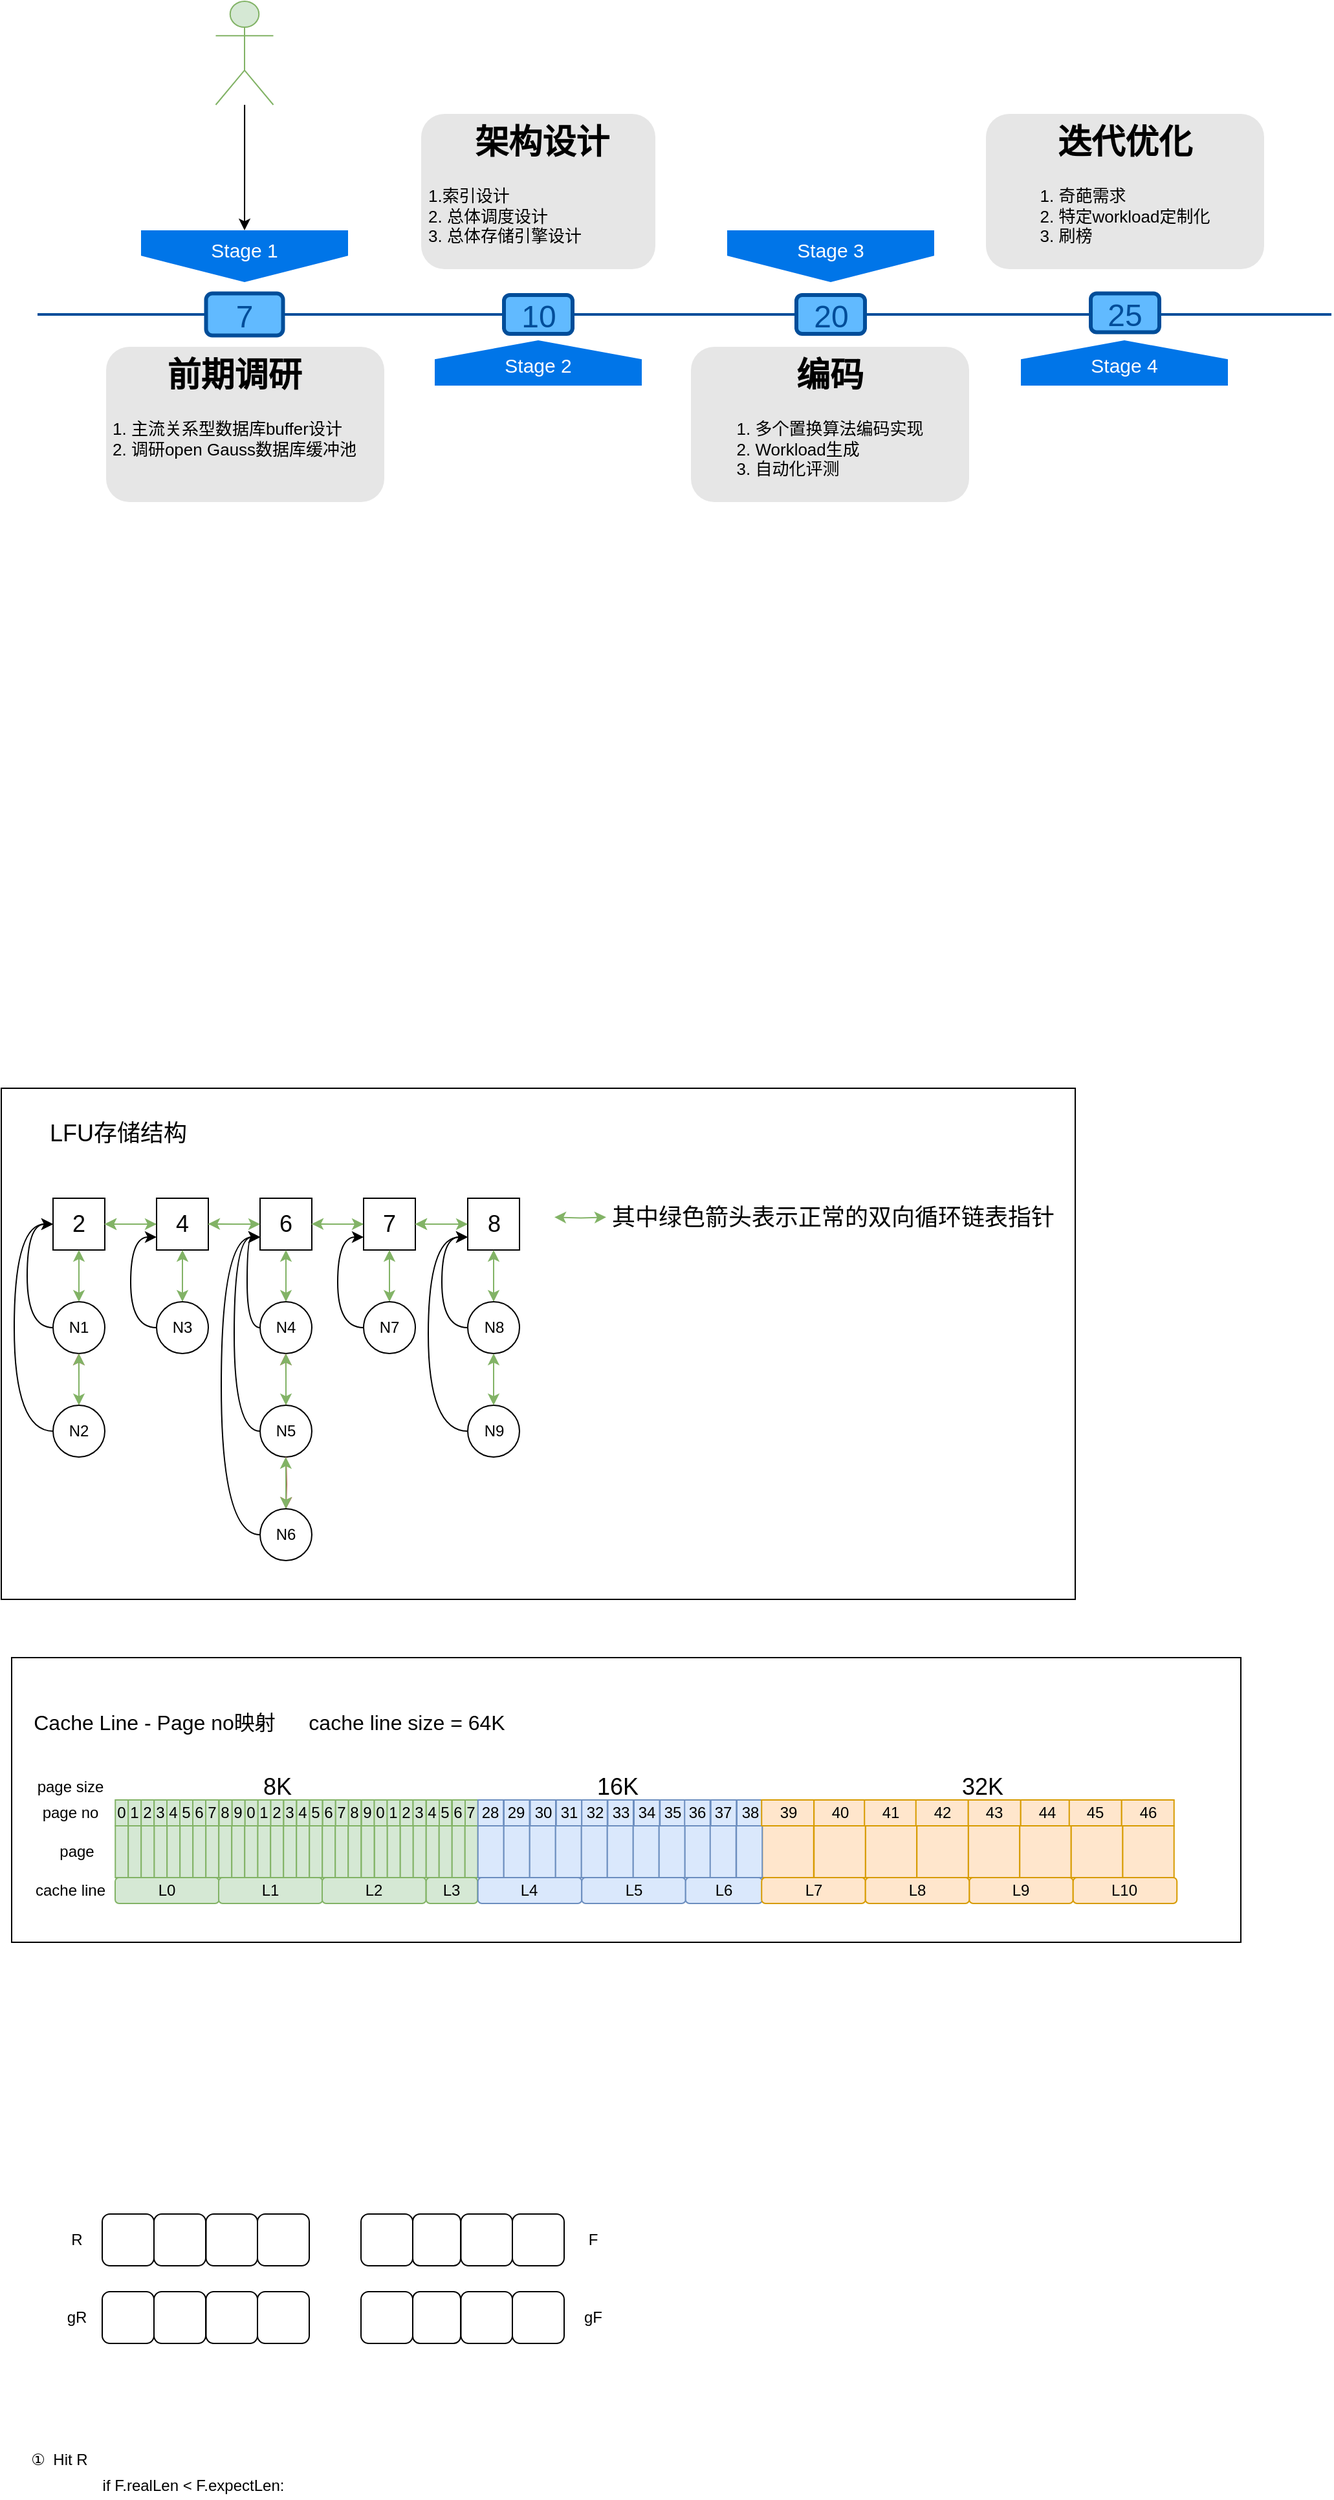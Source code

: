 <mxfile compressed="true" version="13.7.9" type="device"><diagram name="Page-1" id="82e54ff1-d628-8f03-85c4-9753963a91cd"><mxGraphModel dx="1418" dy="853" grid="1" gridSize="10" guides="1" tooltips="1" connect="1" arrows="1" fold="1" page="1" pageScale="1" pageWidth="1100" pageHeight="850" background="#ffffff" math="0" shadow="0"><root><mxCell id="0"/><mxCell id="1" parent="0"/><mxCell id="4ec97bd9e5d20128-1" value="" style="line;strokeWidth=2;html=1;fillColor=none;fontSize=28;fontColor=#004D99;strokeColor=#004D99;" parent="1" vertex="1"><mxGeometry x="30" y="247" width="1000" height="10" as="geometry"/></mxCell><mxCell id="4ec97bd9e5d20128-5" value="Stage 1" style="shape=offPageConnector;whiteSpace=wrap;html=1;fillColor=#0075E8;fontSize=15;fontColor=#FFFFFF;size=0.509;verticalAlign=top;strokeColor=none;" parent="1" vertex="1"><mxGeometry x="110" y="187" width="160" height="40" as="geometry"/></mxCell><mxCell id="4ec97bd9e5d20128-6" value="&lt;span&gt;Stage 3&lt;/span&gt;" style="shape=offPageConnector;whiteSpace=wrap;html=1;fillColor=#0075E8;fontSize=15;fontColor=#FFFFFF;size=0.509;verticalAlign=top;strokeColor=none;" parent="1" vertex="1"><mxGeometry x="563" y="187" width="160" height="40" as="geometry"/></mxCell><mxCell id="4ec97bd9e5d20128-7" value="&lt;span&gt;Stage 2&lt;/span&gt;" style="shape=offPageConnector;whiteSpace=wrap;html=1;fillColor=#0075E8;fontSize=15;fontColor=#FFFFFF;size=0.418;flipV=1;verticalAlign=bottom;strokeColor=none;spacingBottom=4;" parent="1" vertex="1"><mxGeometry x="337" y="272" width="160" height="35" as="geometry"/></mxCell><mxCell id="4ec97bd9e5d20128-8" value="&lt;span&gt;Stage 4&lt;/span&gt;" style="shape=offPageConnector;whiteSpace=wrap;html=1;fillColor=#0075E8;fontSize=15;fontColor=#FFFFFF;size=0.418;flipV=1;verticalAlign=bottom;strokeColor=none;spacingBottom=4;" parent="1" vertex="1"><mxGeometry x="790" y="272" width="160" height="35" as="geometry"/></mxCell><mxCell id="4ec97bd9e5d20128-14" value="&lt;h1 style=&quot;text-align: center&quot;&gt;前期调研&lt;/h1&gt;&lt;div&gt;1. 主流关系型数据库buffer设计&lt;br&gt;&lt;/div&gt;&lt;div&gt;2. 调研open Gauss数据库缓冲池&lt;/div&gt;&lt;div&gt;&lt;br&gt;&lt;/div&gt;" style="text;html=1;spacing=5;spacingTop=-20;whiteSpace=wrap;overflow=hidden;strokeColor=none;strokeWidth=3;fillColor=#E6E6E6;fontSize=13;fontColor=#000000;align=left;rounded=1;" parent="1" vertex="1"><mxGeometry x="83" y="277" width="215" height="120" as="geometry"/></mxCell><mxCell id="4ec97bd9e5d20128-16" value="&lt;h1 style=&quot;text-align: right&quot;&gt;&amp;nbsp; &amp;nbsp; &amp;nbsp;架构设计&lt;/h1&gt;&lt;div&gt;1.索引设计&lt;/div&gt;&lt;div&gt;2. 总体调度设计&lt;/div&gt;&lt;div&gt;3. 总体存储引擎设计&lt;/div&gt;" style="text;html=1;spacing=5;spacingTop=-20;whiteSpace=wrap;overflow=hidden;strokeColor=none;strokeWidth=3;fillColor=#E6E6E6;fontSize=13;fontColor=#000000;align=left;rounded=1;" parent="1" vertex="1"><mxGeometry x="326.5" y="97" width="181" height="120" as="geometry"/></mxCell><mxCell id="4ec97bd9e5d20128-17" value="&lt;h1&gt;编码&lt;/h1&gt;&lt;div style=&quot;text-align: left&quot;&gt;1. 多个置换算法编码实现&lt;/div&gt;&lt;div style=&quot;text-align: left&quot;&gt;2. Workload生成&lt;/div&gt;&lt;div style=&quot;text-align: left&quot;&gt;3. 自动化评测&lt;/div&gt;" style="text;html=1;spacing=5;spacingTop=-20;whiteSpace=wrap;overflow=hidden;strokeColor=none;strokeWidth=3;fillColor=#E6E6E6;fontSize=13;fontColor=#000000;align=center;rounded=1;" parent="1" vertex="1"><mxGeometry x="535" y="277" width="215" height="120" as="geometry"/></mxCell><mxCell id="4ec97bd9e5d20128-18" value="&lt;h1&gt;迭代优化&lt;/h1&gt;&lt;div style=&quot;text-align: left&quot;&gt;1. 奇葩需求&lt;/div&gt;&lt;div style=&quot;text-align: left&quot;&gt;2. 特定workload定制化&lt;/div&gt;&lt;div style=&quot;text-align: left&quot;&gt;3. 刷榜&lt;/div&gt;" style="text;html=1;spacing=5;spacingTop=-20;whiteSpace=wrap;overflow=hidden;strokeColor=none;strokeWidth=3;fillColor=#E6E6E6;fontSize=13;fontColor=#000000;align=center;rounded=1;" parent="1" vertex="1"><mxGeometry x="763" y="97" width="215" height="120" as="geometry"/></mxCell><mxCell id="fuFxC5G7vqKhvWtZeMun-10" value="" style="edgeStyle=orthogonalEdgeStyle;rounded=0;orthogonalLoop=1;jettySize=auto;html=1;" parent="1" source="fuFxC5G7vqKhvWtZeMun-2" target="4ec97bd9e5d20128-5" edge="1"><mxGeometry relative="1" as="geometry"/></mxCell><mxCell id="fuFxC5G7vqKhvWtZeMun-2" value="" style="shape=umlActor;verticalLabelPosition=bottom;verticalAlign=top;html=1;outlineConnect=0;fillColor=#d5e8d4;strokeColor=#82b366;" parent="1" vertex="1"><mxGeometry x="167.75" y="10" width="44.5" height="80" as="geometry"/></mxCell><mxCell id="fuFxC5G7vqKhvWtZeMun-6" value="&lt;font style=&quot;font-size: 24px&quot;&gt;7&lt;/font&gt;" style="whiteSpace=wrap;html=1;align=center;fontSize=28;fontColor=#004D99;strokeColor=#004D99;strokeWidth=3;fillColor=#61BAFF;rounded=1;" parent="1" vertex="1"><mxGeometry x="160.25" y="235.75" width="59.5" height="32.5" as="geometry"/></mxCell><mxCell id="fuFxC5G7vqKhvWtZeMun-7" value="&lt;font style=&quot;font-size: 24px&quot;&gt;10&lt;/font&gt;" style="whiteSpace=wrap;html=1;align=center;fontSize=28;fontColor=#004D99;strokeColor=#004D99;strokeWidth=3;fillColor=#61BAFF;rounded=1;" parent="1" vertex="1"><mxGeometry x="390.5" y="237" width="53" height="30" as="geometry"/></mxCell><mxCell id="fuFxC5G7vqKhvWtZeMun-8" value="&lt;font style=&quot;font-size: 24px&quot;&gt;20&lt;/font&gt;" style="whiteSpace=wrap;html=1;align=center;fontSize=28;fontColor=#004D99;strokeColor=#004D99;strokeWidth=3;fillColor=#61BAFF;rounded=1;" parent="1" vertex="1"><mxGeometry x="616.5" y="237" width="53" height="30" as="geometry"/></mxCell><mxCell id="fuFxC5G7vqKhvWtZeMun-9" value="&lt;font style=&quot;font-size: 24px&quot;&gt;25&lt;/font&gt;" style="whiteSpace=wrap;html=1;align=center;fontSize=28;fontColor=#004D99;strokeColor=#004D99;strokeWidth=3;fillColor=#61BAFF;rounded=1;" parent="1" vertex="1"><mxGeometry x="844" y="235.75" width="53" height="30" as="geometry"/></mxCell><mxCell id="_BJWpvfTyhWqC-5X9mjX-10" value="" style="group" vertex="1" connectable="0" parent="1"><mxGeometry x="10" y="1290" width="950" height="220" as="geometry"/></mxCell><mxCell id="_BJWpvfTyhWqC-5X9mjX-9" value="" style="rounded=0;whiteSpace=wrap;html=1;" vertex="1" parent="_BJWpvfTyhWqC-5X9mjX-10"><mxGeometry width="950" height="220" as="geometry"/></mxCell><mxCell id="vBDJQKN0aFRhdxWmcasT-139" value="cache line size = 64K" style="text;html=1;align=center;verticalAlign=middle;resizable=0;points=[];autosize=1;fontSize=16;" parent="_BJWpvfTyhWqC-5X9mjX-10" vertex="1"><mxGeometry x="220" y="40" width="170" height="20" as="geometry"/></mxCell><mxCell id="_BJWpvfTyhWqC-5X9mjX-2" value="" style="group" vertex="1" connectable="0" parent="_BJWpvfTyhWqC-5X9mjX-10"><mxGeometry x="10.0" y="90" width="890.62" height="100" as="geometry"/></mxCell><mxCell id="vBDJQKN0aFRhdxWmcasT-2" value="" style="rounded=0;whiteSpace=wrap;html=1;fillColor=#d5e8d4;strokeColor=#82b366;" parent="_BJWpvfTyhWqC-5X9mjX-2" vertex="1"><mxGeometry x="180.12" y="40" width="10" height="40" as="geometry"/></mxCell><mxCell id="vBDJQKN0aFRhdxWmcasT-3" value="" style="rounded=0;whiteSpace=wrap;html=1;fillColor=#d5e8d4;strokeColor=#82b366;" parent="_BJWpvfTyhWqC-5X9mjX-2" vertex="1"><mxGeometry x="190.12" y="40" width="10" height="40" as="geometry"/></mxCell><mxCell id="vBDJQKN0aFRhdxWmcasT-4" value="" style="rounded=0;whiteSpace=wrap;html=1;fillColor=#d5e8d4;strokeColor=#82b366;" parent="_BJWpvfTyhWqC-5X9mjX-2" vertex="1"><mxGeometry x="200.12" y="40" width="10" height="40" as="geometry"/></mxCell><mxCell id="vBDJQKN0aFRhdxWmcasT-5" value="" style="rounded=0;whiteSpace=wrap;html=1;fillColor=#d5e8d4;strokeColor=#82b366;" parent="_BJWpvfTyhWqC-5X9mjX-2" vertex="1"><mxGeometry x="210.12" y="40" width="10" height="40" as="geometry"/></mxCell><mxCell id="vBDJQKN0aFRhdxWmcasT-6" value="" style="rounded=0;whiteSpace=wrap;html=1;fillColor=#d5e8d4;strokeColor=#82b366;" parent="_BJWpvfTyhWqC-5X9mjX-2" vertex="1"><mxGeometry x="220.12" y="40" width="10" height="40" as="geometry"/></mxCell><mxCell id="vBDJQKN0aFRhdxWmcasT-7" value="" style="rounded=0;whiteSpace=wrap;html=1;fillColor=#d5e8d4;strokeColor=#82b366;" parent="_BJWpvfTyhWqC-5X9mjX-2" vertex="1"><mxGeometry x="230.12" y="40" width="10" height="40" as="geometry"/></mxCell><mxCell id="vBDJQKN0aFRhdxWmcasT-8" value="" style="rounded=0;whiteSpace=wrap;html=1;fillColor=#d5e8d4;strokeColor=#82b366;" parent="_BJWpvfTyhWqC-5X9mjX-2" vertex="1"><mxGeometry x="240.12" y="40" width="10" height="40" as="geometry"/></mxCell><mxCell id="vBDJQKN0aFRhdxWmcasT-9" value="" style="rounded=0;whiteSpace=wrap;html=1;fillColor=#d5e8d4;strokeColor=#82b366;" parent="_BJWpvfTyhWqC-5X9mjX-2" vertex="1"><mxGeometry x="250.12" y="40" width="10" height="40" as="geometry"/></mxCell><mxCell id="vBDJQKN0aFRhdxWmcasT-10" value="" style="rounded=0;whiteSpace=wrap;html=1;fillColor=#d5e8d4;strokeColor=#82b366;" parent="_BJWpvfTyhWqC-5X9mjX-2" vertex="1"><mxGeometry x="270.37" y="40" width="10" height="40" as="geometry"/></mxCell><mxCell id="vBDJQKN0aFRhdxWmcasT-11" value="" style="rounded=0;whiteSpace=wrap;html=1;fillColor=#d5e8d4;strokeColor=#82b366;" parent="_BJWpvfTyhWqC-5X9mjX-2" vertex="1"><mxGeometry x="280.37" y="40" width="10" height="40" as="geometry"/></mxCell><mxCell id="vBDJQKN0aFRhdxWmcasT-12" value="" style="rounded=0;whiteSpace=wrap;html=1;fillColor=#d5e8d4;strokeColor=#82b366;" parent="_BJWpvfTyhWqC-5X9mjX-2" vertex="1"><mxGeometry x="290.37" y="40" width="10" height="40" as="geometry"/></mxCell><mxCell id="vBDJQKN0aFRhdxWmcasT-13" value="" style="rounded=0;whiteSpace=wrap;html=1;fillColor=#d5e8d4;strokeColor=#82b366;" parent="_BJWpvfTyhWqC-5X9mjX-2" vertex="1"><mxGeometry x="300.37" y="40" width="10" height="40" as="geometry"/></mxCell><mxCell id="vBDJQKN0aFRhdxWmcasT-14" value="" style="rounded=0;whiteSpace=wrap;html=1;fillColor=#d5e8d4;strokeColor=#82b366;" parent="_BJWpvfTyhWqC-5X9mjX-2" vertex="1"><mxGeometry x="310.37" y="40" width="10" height="40" as="geometry"/></mxCell><mxCell id="vBDJQKN0aFRhdxWmcasT-15" value="" style="rounded=0;whiteSpace=wrap;html=1;fillColor=#d5e8d4;strokeColor=#82b366;" parent="_BJWpvfTyhWqC-5X9mjX-2" vertex="1"><mxGeometry x="320.37" y="40" width="10" height="40" as="geometry"/></mxCell><mxCell id="vBDJQKN0aFRhdxWmcasT-16" value="" style="rounded=0;whiteSpace=wrap;html=1;fillColor=#d5e8d4;strokeColor=#82b366;" parent="_BJWpvfTyhWqC-5X9mjX-2" vertex="1"><mxGeometry x="330.37" y="40" width="10" height="40" as="geometry"/></mxCell><mxCell id="vBDJQKN0aFRhdxWmcasT-17" value="" style="rounded=0;whiteSpace=wrap;html=1;fillColor=#d5e8d4;strokeColor=#82b366;" parent="_BJWpvfTyhWqC-5X9mjX-2" vertex="1"><mxGeometry x="340.37" y="40" width="10" height="40" as="geometry"/></mxCell><mxCell id="vBDJQKN0aFRhdxWmcasT-19" value="" style="rounded=0;whiteSpace=wrap;html=1;fillColor=#ffe6cc;strokeColor=#d79b00;" parent="_BJWpvfTyhWqC-5X9mjX-2" vertex="1"><mxGeometry x="570.12" y="40" width="39.75" height="40" as="geometry"/></mxCell><mxCell id="vBDJQKN0aFRhdxWmcasT-20" value="" style="rounded=0;whiteSpace=wrap;html=1;fillColor=#dae8fc;strokeColor=#6c8ebf;" parent="_BJWpvfTyhWqC-5X9mjX-2" vertex="1"><mxGeometry x="350.37" y="40" width="20" height="40" as="geometry"/></mxCell><mxCell id="vBDJQKN0aFRhdxWmcasT-21" value="" style="rounded=0;whiteSpace=wrap;html=1;fillColor=#dae8fc;strokeColor=#6c8ebf;" parent="_BJWpvfTyhWqC-5X9mjX-2" vertex="1"><mxGeometry x="370.37" y="40" width="20" height="40" as="geometry"/></mxCell><mxCell id="vBDJQKN0aFRhdxWmcasT-22" value="" style="rounded=0;whiteSpace=wrap;html=1;fillColor=#dae8fc;strokeColor=#6c8ebf;" parent="_BJWpvfTyhWqC-5X9mjX-2" vertex="1"><mxGeometry x="390.37" y="40" width="20" height="40" as="geometry"/></mxCell><mxCell id="vBDJQKN0aFRhdxWmcasT-23" value="" style="rounded=0;whiteSpace=wrap;html=1;fillColor=#dae8fc;strokeColor=#6c8ebf;" parent="_BJWpvfTyhWqC-5X9mjX-2" vertex="1"><mxGeometry x="410.37" y="40" width="20" height="40" as="geometry"/></mxCell><mxCell id="vBDJQKN0aFRhdxWmcasT-24" value="" style="rounded=0;whiteSpace=wrap;html=1;fillColor=#dae8fc;strokeColor=#6c8ebf;" parent="_BJWpvfTyhWqC-5X9mjX-2" vertex="1"><mxGeometry x="430.37" y="40" width="20" height="40" as="geometry"/></mxCell><mxCell id="vBDJQKN0aFRhdxWmcasT-25" value="" style="rounded=0;whiteSpace=wrap;html=1;fillColor=#dae8fc;strokeColor=#6c8ebf;" parent="_BJWpvfTyhWqC-5X9mjX-2" vertex="1"><mxGeometry x="450.37" y="40" width="20" height="40" as="geometry"/></mxCell><mxCell id="vBDJQKN0aFRhdxWmcasT-26" value="" style="rounded=0;whiteSpace=wrap;html=1;fillColor=#dae8fc;strokeColor=#6c8ebf;" parent="_BJWpvfTyhWqC-5X9mjX-2" vertex="1"><mxGeometry x="470.37" y="40" width="20" height="40" as="geometry"/></mxCell><mxCell id="vBDJQKN0aFRhdxWmcasT-27" value="" style="rounded=0;whiteSpace=wrap;html=1;fillColor=#dae8fc;strokeColor=#6c8ebf;" parent="_BJWpvfTyhWqC-5X9mjX-2" vertex="1"><mxGeometry x="490.37" y="40" width="20" height="40" as="geometry"/></mxCell><mxCell id="vBDJQKN0aFRhdxWmcasT-28" value="" style="rounded=0;whiteSpace=wrap;html=1;fillColor=#dae8fc;strokeColor=#6c8ebf;" parent="_BJWpvfTyhWqC-5X9mjX-2" vertex="1"><mxGeometry x="510.37" y="40" width="20" height="40" as="geometry"/></mxCell><mxCell id="vBDJQKN0aFRhdxWmcasT-32" value="" style="rounded=0;whiteSpace=wrap;html=1;fillColor=#ffe6cc;strokeColor=#d79b00;" parent="_BJWpvfTyhWqC-5X9mjX-2" vertex="1"><mxGeometry x="649.87" y="40" width="39.75" height="40" as="geometry"/></mxCell><mxCell id="vBDJQKN0aFRhdxWmcasT-33" value="" style="rounded=0;whiteSpace=wrap;html=1;fillColor=#ffe6cc;strokeColor=#d79b00;" parent="_BJWpvfTyhWqC-5X9mjX-2" vertex="1"><mxGeometry x="610.12" y="40" width="39.75" height="40" as="geometry"/></mxCell><mxCell id="vBDJQKN0aFRhdxWmcasT-34" value="" style="rounded=0;whiteSpace=wrap;html=1;fillColor=#ffe6cc;strokeColor=#d79b00;" parent="_BJWpvfTyhWqC-5X9mjX-2" vertex="1"><mxGeometry x="729.37" y="40" width="39.75" height="40" as="geometry"/></mxCell><mxCell id="vBDJQKN0aFRhdxWmcasT-35" value="" style="rounded=0;whiteSpace=wrap;html=1;fillColor=#ffe6cc;strokeColor=#d79b00;" parent="_BJWpvfTyhWqC-5X9mjX-2" vertex="1"><mxGeometry x="689.62" y="40" width="39.75" height="40" as="geometry"/></mxCell><mxCell id="vBDJQKN0aFRhdxWmcasT-36" value="" style="rounded=0;whiteSpace=wrap;html=1;fillColor=#ffe6cc;strokeColor=#d79b00;" parent="_BJWpvfTyhWqC-5X9mjX-2" vertex="1"><mxGeometry x="769.12" y="40" width="39.75" height="40" as="geometry"/></mxCell><mxCell id="vBDJQKN0aFRhdxWmcasT-37" value="" style="rounded=0;whiteSpace=wrap;html=1;fillColor=#ffe6cc;strokeColor=#d79b00;" parent="_BJWpvfTyhWqC-5X9mjX-2" vertex="1"><mxGeometry x="848.62" y="40" width="39.75" height="40" as="geometry"/></mxCell><mxCell id="vBDJQKN0aFRhdxWmcasT-38" value="" style="rounded=0;whiteSpace=wrap;html=1;fillColor=#ffe6cc;strokeColor=#d79b00;" parent="_BJWpvfTyhWqC-5X9mjX-2" vertex="1"><mxGeometry x="808.87" y="40" width="39.75" height="40" as="geometry"/></mxCell><mxCell id="vBDJQKN0aFRhdxWmcasT-51" value="" style="rounded=0;whiteSpace=wrap;html=1;fillColor=#d5e8d4;strokeColor=#82b366;" parent="_BJWpvfTyhWqC-5X9mjX-2" vertex="1"><mxGeometry x="100.12" y="40" width="10" height="40" as="geometry"/></mxCell><mxCell id="vBDJQKN0aFRhdxWmcasT-52" value="" style="rounded=0;whiteSpace=wrap;html=1;fillColor=#d5e8d4;strokeColor=#82b366;" parent="_BJWpvfTyhWqC-5X9mjX-2" vertex="1"><mxGeometry x="110.12" y="40" width="10" height="40" as="geometry"/></mxCell><mxCell id="vBDJQKN0aFRhdxWmcasT-53" value="" style="rounded=0;whiteSpace=wrap;html=1;fillColor=#d5e8d4;strokeColor=#82b366;" parent="_BJWpvfTyhWqC-5X9mjX-2" vertex="1"><mxGeometry x="120.12" y="40" width="10" height="40" as="geometry"/></mxCell><mxCell id="vBDJQKN0aFRhdxWmcasT-54" value="" style="rounded=0;whiteSpace=wrap;html=1;fillColor=#d5e8d4;strokeColor=#82b366;" parent="_BJWpvfTyhWqC-5X9mjX-2" vertex="1"><mxGeometry x="130.12" y="40" width="10" height="40" as="geometry"/></mxCell><mxCell id="vBDJQKN0aFRhdxWmcasT-55" value="" style="rounded=0;whiteSpace=wrap;html=1;fillColor=#d5e8d4;strokeColor=#82b366;" parent="_BJWpvfTyhWqC-5X9mjX-2" vertex="1"><mxGeometry x="140.12" y="40" width="10" height="40" as="geometry"/></mxCell><mxCell id="vBDJQKN0aFRhdxWmcasT-56" value="" style="rounded=0;whiteSpace=wrap;html=1;fillColor=#d5e8d4;strokeColor=#82b366;" parent="_BJWpvfTyhWqC-5X9mjX-2" vertex="1"><mxGeometry x="150.12" y="40" width="10" height="40" as="geometry"/></mxCell><mxCell id="vBDJQKN0aFRhdxWmcasT-57" value="" style="rounded=0;whiteSpace=wrap;html=1;fillColor=#d5e8d4;strokeColor=#82b366;" parent="_BJWpvfTyhWqC-5X9mjX-2" vertex="1"><mxGeometry x="160.12" y="40" width="10" height="40" as="geometry"/></mxCell><mxCell id="vBDJQKN0aFRhdxWmcasT-58" value="" style="rounded=0;whiteSpace=wrap;html=1;fillColor=#d5e8d4;strokeColor=#82b366;" parent="_BJWpvfTyhWqC-5X9mjX-2" vertex="1"><mxGeometry x="170.12" y="40" width="10" height="40" as="geometry"/></mxCell><mxCell id="vBDJQKN0aFRhdxWmcasT-59" value="L0" style="rounded=1;whiteSpace=wrap;html=1;fillColor=#d5e8d4;strokeColor=#82b366;" parent="_BJWpvfTyhWqC-5X9mjX-2" vertex="1"><mxGeometry x="70" y="80" width="80.25" height="20" as="geometry"/></mxCell><mxCell id="vBDJQKN0aFRhdxWmcasT-60" value="L1" style="rounded=1;whiteSpace=wrap;html=1;fillColor=#d5e8d4;strokeColor=#82b366;" parent="_BJWpvfTyhWqC-5X9mjX-2" vertex="1"><mxGeometry x="150" y="80" width="80.25" height="20" as="geometry"/></mxCell><mxCell id="vBDJQKN0aFRhdxWmcasT-61" value="L2" style="rounded=1;whiteSpace=wrap;html=1;fillColor=#d5e8d4;strokeColor=#82b366;" parent="_BJWpvfTyhWqC-5X9mjX-2" vertex="1"><mxGeometry x="230" y="80" width="80.25" height="20" as="geometry"/></mxCell><mxCell id="vBDJQKN0aFRhdxWmcasT-62" value="" style="rounded=0;whiteSpace=wrap;html=1;fillColor=#d5e8d4;strokeColor=#82b366;" parent="_BJWpvfTyhWqC-5X9mjX-2" vertex="1"><mxGeometry x="70.12" y="40" width="10" height="40" as="geometry"/></mxCell><mxCell id="vBDJQKN0aFRhdxWmcasT-63" value="" style="rounded=0;whiteSpace=wrap;html=1;fillColor=#d5e8d4;strokeColor=#82b366;" parent="_BJWpvfTyhWqC-5X9mjX-2" vertex="1"><mxGeometry x="80.12" y="40" width="10" height="40" as="geometry"/></mxCell><mxCell id="vBDJQKN0aFRhdxWmcasT-64" value="" style="rounded=0;whiteSpace=wrap;html=1;fillColor=#d5e8d4;strokeColor=#82b366;" parent="_BJWpvfTyhWqC-5X9mjX-2" vertex="1"><mxGeometry x="90.12" y="40" width="10" height="40" as="geometry"/></mxCell><mxCell id="vBDJQKN0aFRhdxWmcasT-65" value="L3" style="rounded=1;whiteSpace=wrap;html=1;fillColor=#d5e8d4;strokeColor=#82b366;" parent="_BJWpvfTyhWqC-5X9mjX-2" vertex="1"><mxGeometry x="310.37" y="80" width="39.75" height="20" as="geometry"/></mxCell><mxCell id="vBDJQKN0aFRhdxWmcasT-66" value="L4" style="rounded=1;whiteSpace=wrap;html=1;fillColor=#dae8fc;strokeColor=#6c8ebf;" parent="_BJWpvfTyhWqC-5X9mjX-2" vertex="1"><mxGeometry x="350.37" y="80" width="80.25" height="20" as="geometry"/></mxCell><mxCell id="vBDJQKN0aFRhdxWmcasT-67" value="L5" style="rounded=1;whiteSpace=wrap;html=1;fillColor=#dae8fc;strokeColor=#6c8ebf;" parent="_BJWpvfTyhWqC-5X9mjX-2" vertex="1"><mxGeometry x="430.62" y="80" width="80.25" height="20" as="geometry"/></mxCell><mxCell id="vBDJQKN0aFRhdxWmcasT-68" value="" style="rounded=0;whiteSpace=wrap;html=1;fillColor=#dae8fc;strokeColor=#6c8ebf;" parent="_BJWpvfTyhWqC-5X9mjX-2" vertex="1"><mxGeometry x="550.12" y="40" width="20" height="40" as="geometry"/></mxCell><mxCell id="vBDJQKN0aFRhdxWmcasT-69" value="L6" style="rounded=1;whiteSpace=wrap;html=1;fillColor=#dae8fc;strokeColor=#6c8ebf;" parent="_BJWpvfTyhWqC-5X9mjX-2" vertex="1"><mxGeometry x="510.87" y="80" width="59.25" height="20" as="geometry"/></mxCell><mxCell id="vBDJQKN0aFRhdxWmcasT-70" value="L7" style="rounded=1;whiteSpace=wrap;html=1;fillColor=#ffe6cc;strokeColor=#d79b00;" parent="_BJWpvfTyhWqC-5X9mjX-2" vertex="1"><mxGeometry x="569.62" y="80" width="80.25" height="20" as="geometry"/></mxCell><mxCell id="vBDJQKN0aFRhdxWmcasT-73" value="L9" style="rounded=1;whiteSpace=wrap;html=1;fillColor=#ffe6cc;strokeColor=#d79b00;" parent="_BJWpvfTyhWqC-5X9mjX-2" vertex="1"><mxGeometry x="730.12" y="80" width="80.25" height="20" as="geometry"/></mxCell><mxCell id="vBDJQKN0aFRhdxWmcasT-74" value="L10" style="rounded=1;whiteSpace=wrap;html=1;fillColor=#ffe6cc;strokeColor=#d79b00;" parent="_BJWpvfTyhWqC-5X9mjX-2" vertex="1"><mxGeometry x="810.37" y="80" width="80.25" height="20" as="geometry"/></mxCell><mxCell id="vBDJQKN0aFRhdxWmcasT-75" value="L8" style="rounded=1;whiteSpace=wrap;html=1;fillColor=#ffe6cc;strokeColor=#d79b00;" parent="_BJWpvfTyhWqC-5X9mjX-2" vertex="1"><mxGeometry x="649.87" y="80" width="80.25" height="20" as="geometry"/></mxCell><mxCell id="vBDJQKN0aFRhdxWmcasT-78" value="0" style="rounded=0;whiteSpace=wrap;html=1;fillColor=#d5e8d4;strokeColor=#82b366;" parent="_BJWpvfTyhWqC-5X9mjX-2" vertex="1"><mxGeometry x="70.12" y="20" width="10" height="20" as="geometry"/></mxCell><mxCell id="vBDJQKN0aFRhdxWmcasT-79" value="1" style="rounded=0;whiteSpace=wrap;html=1;fillColor=#d5e8d4;strokeColor=#82b366;" parent="_BJWpvfTyhWqC-5X9mjX-2" vertex="1"><mxGeometry x="80.12" y="20" width="10" height="20" as="geometry"/></mxCell><mxCell id="vBDJQKN0aFRhdxWmcasT-80" value="2" style="rounded=0;whiteSpace=wrap;html=1;fillColor=#d5e8d4;strokeColor=#82b366;" parent="_BJWpvfTyhWqC-5X9mjX-2" vertex="1"><mxGeometry x="90.12" y="20" width="10" height="20" as="geometry"/></mxCell><mxCell id="vBDJQKN0aFRhdxWmcasT-81" value="3" style="rounded=0;whiteSpace=wrap;html=1;fillColor=#d5e8d4;strokeColor=#82b366;" parent="_BJWpvfTyhWqC-5X9mjX-2" vertex="1"><mxGeometry x="100.12" y="20" width="10" height="20" as="geometry"/></mxCell><mxCell id="vBDJQKN0aFRhdxWmcasT-82" value="4" style="rounded=0;whiteSpace=wrap;html=1;fillColor=#d5e8d4;strokeColor=#82b366;" parent="_BJWpvfTyhWqC-5X9mjX-2" vertex="1"><mxGeometry x="110" y="20" width="10" height="20" as="geometry"/></mxCell><mxCell id="vBDJQKN0aFRhdxWmcasT-83" value="5" style="rounded=0;whiteSpace=wrap;html=1;fillColor=#d5e8d4;strokeColor=#82b366;" parent="_BJWpvfTyhWqC-5X9mjX-2" vertex="1"><mxGeometry x="120" y="20" width="10" height="20" as="geometry"/></mxCell><mxCell id="vBDJQKN0aFRhdxWmcasT-84" value="6" style="rounded=0;whiteSpace=wrap;html=1;fillColor=#d5e8d4;strokeColor=#82b366;" parent="_BJWpvfTyhWqC-5X9mjX-2" vertex="1"><mxGeometry x="130" y="20" width="10" height="20" as="geometry"/></mxCell><mxCell id="vBDJQKN0aFRhdxWmcasT-85" value="7" style="rounded=0;whiteSpace=wrap;html=1;fillColor=#d5e8d4;strokeColor=#82b366;" parent="_BJWpvfTyhWqC-5X9mjX-2" vertex="1"><mxGeometry x="140" y="20" width="10" height="20" as="geometry"/></mxCell><mxCell id="vBDJQKN0aFRhdxWmcasT-86" value="8" style="rounded=0;whiteSpace=wrap;html=1;fillColor=#d5e8d4;strokeColor=#82b366;" parent="_BJWpvfTyhWqC-5X9mjX-2" vertex="1"><mxGeometry x="150.37" y="20" width="10" height="20" as="geometry"/></mxCell><mxCell id="vBDJQKN0aFRhdxWmcasT-87" value="9" style="rounded=0;whiteSpace=wrap;html=1;fillColor=#d5e8d4;strokeColor=#82b366;" parent="_BJWpvfTyhWqC-5X9mjX-2" vertex="1"><mxGeometry x="160.37" y="20" width="10" height="20" as="geometry"/></mxCell><mxCell id="vBDJQKN0aFRhdxWmcasT-88" value="0" style="rounded=0;whiteSpace=wrap;html=1;fillColor=#d5e8d4;strokeColor=#82b366;" parent="_BJWpvfTyhWqC-5X9mjX-2" vertex="1"><mxGeometry x="170.37" y="20" width="10" height="20" as="geometry"/></mxCell><mxCell id="vBDJQKN0aFRhdxWmcasT-89" value="1" style="rounded=0;whiteSpace=wrap;html=1;fillColor=#d5e8d4;strokeColor=#82b366;" parent="_BJWpvfTyhWqC-5X9mjX-2" vertex="1"><mxGeometry x="180.37" y="20" width="10" height="20" as="geometry"/></mxCell><mxCell id="vBDJQKN0aFRhdxWmcasT-90" value="2" style="rounded=0;whiteSpace=wrap;html=1;fillColor=#d5e8d4;strokeColor=#82b366;" parent="_BJWpvfTyhWqC-5X9mjX-2" vertex="1"><mxGeometry x="190.25" y="20" width="9.87" height="20" as="geometry"/></mxCell><mxCell id="vBDJQKN0aFRhdxWmcasT-91" value="3" style="rounded=0;whiteSpace=wrap;html=1;fillColor=#d5e8d4;strokeColor=#82b366;" parent="_BJWpvfTyhWqC-5X9mjX-2" vertex="1"><mxGeometry x="200.25" y="20" width="9.87" height="20" as="geometry"/></mxCell><mxCell id="vBDJQKN0aFRhdxWmcasT-92" value="4" style="rounded=0;whiteSpace=wrap;html=1;fillColor=#d5e8d4;strokeColor=#82b366;" parent="_BJWpvfTyhWqC-5X9mjX-2" vertex="1"><mxGeometry x="210.25" y="20" width="10" height="20" as="geometry"/></mxCell><mxCell id="vBDJQKN0aFRhdxWmcasT-93" value="5" style="rounded=0;whiteSpace=wrap;html=1;fillColor=#d5e8d4;strokeColor=#82b366;" parent="_BJWpvfTyhWqC-5X9mjX-2" vertex="1"><mxGeometry x="220.25" y="20" width="10" height="20" as="geometry"/></mxCell><mxCell id="vBDJQKN0aFRhdxWmcasT-94" value="6" style="rounded=0;whiteSpace=wrap;html=1;fillColor=#d5e8d4;strokeColor=#82b366;" parent="_BJWpvfTyhWqC-5X9mjX-2" vertex="1"><mxGeometry x="230.37" y="20" width="10" height="20" as="geometry"/></mxCell><mxCell id="vBDJQKN0aFRhdxWmcasT-95" value="7" style="rounded=0;whiteSpace=wrap;html=1;fillColor=#d5e8d4;strokeColor=#82b366;" parent="_BJWpvfTyhWqC-5X9mjX-2" vertex="1"><mxGeometry x="240.37" y="20" width="10" height="20" as="geometry"/></mxCell><mxCell id="vBDJQKN0aFRhdxWmcasT-96" value="8" style="rounded=0;whiteSpace=wrap;html=1;fillColor=#d5e8d4;strokeColor=#82b366;" parent="_BJWpvfTyhWqC-5X9mjX-2" vertex="1"><mxGeometry x="250.37" y="20" width="9.75" height="20" as="geometry"/></mxCell><mxCell id="vBDJQKN0aFRhdxWmcasT-97" value="9" style="rounded=0;whiteSpace=wrap;html=1;fillColor=#d5e8d4;strokeColor=#82b366;" parent="_BJWpvfTyhWqC-5X9mjX-2" vertex="1"><mxGeometry x="260.37" y="20" width="10" height="20" as="geometry"/></mxCell><mxCell id="vBDJQKN0aFRhdxWmcasT-98" value="0" style="rounded=0;whiteSpace=wrap;html=1;fillColor=#d5e8d4;strokeColor=#82b366;" parent="_BJWpvfTyhWqC-5X9mjX-2" vertex="1"><mxGeometry x="270.25" y="20" width="10" height="20" as="geometry"/></mxCell><mxCell id="vBDJQKN0aFRhdxWmcasT-99" value="1" style="rounded=0;whiteSpace=wrap;html=1;fillColor=#d5e8d4;strokeColor=#82b366;" parent="_BJWpvfTyhWqC-5X9mjX-2" vertex="1"><mxGeometry x="280.25" y="20" width="9.87" height="20" as="geometry"/></mxCell><mxCell id="vBDJQKN0aFRhdxWmcasT-100" value="2" style="rounded=0;whiteSpace=wrap;html=1;fillColor=#d5e8d4;strokeColor=#82b366;" parent="_BJWpvfTyhWqC-5X9mjX-2" vertex="1"><mxGeometry x="290.25" y="20" width="10" height="20" as="geometry"/></mxCell><mxCell id="vBDJQKN0aFRhdxWmcasT-101" value="3" style="rounded=0;whiteSpace=wrap;html=1;fillColor=#d5e8d4;strokeColor=#82b366;" parent="_BJWpvfTyhWqC-5X9mjX-2" vertex="1"><mxGeometry x="300.25" y="20" width="10" height="20" as="geometry"/></mxCell><mxCell id="vBDJQKN0aFRhdxWmcasT-102" value="4" style="rounded=0;whiteSpace=wrap;html=1;fillColor=#d5e8d4;strokeColor=#82b366;" parent="_BJWpvfTyhWqC-5X9mjX-2" vertex="1"><mxGeometry x="310.49" y="20" width="10" height="20" as="geometry"/></mxCell><mxCell id="vBDJQKN0aFRhdxWmcasT-103" value="5" style="rounded=0;whiteSpace=wrap;html=1;fillColor=#d5e8d4;strokeColor=#82b366;" parent="_BJWpvfTyhWqC-5X9mjX-2" vertex="1"><mxGeometry x="320.49" y="20" width="9.63" height="20" as="geometry"/></mxCell><mxCell id="vBDJQKN0aFRhdxWmcasT-104" value="6" style="rounded=0;whiteSpace=wrap;html=1;fillColor=#d5e8d4;strokeColor=#82b366;" parent="_BJWpvfTyhWqC-5X9mjX-2" vertex="1"><mxGeometry x="330.49" y="20" width="10" height="20" as="geometry"/></mxCell><mxCell id="vBDJQKN0aFRhdxWmcasT-105" value="7" style="rounded=0;whiteSpace=wrap;html=1;fillColor=#d5e8d4;strokeColor=#82b366;" parent="_BJWpvfTyhWqC-5X9mjX-2" vertex="1"><mxGeometry x="340.49" y="20" width="10" height="20" as="geometry"/></mxCell><mxCell id="vBDJQKN0aFRhdxWmcasT-106" value="28" style="rounded=0;whiteSpace=wrap;html=1;fillColor=#dae8fc;strokeColor=#6c8ebf;" parent="_BJWpvfTyhWqC-5X9mjX-2" vertex="1"><mxGeometry x="350.37" y="20" width="19.75" height="20" as="geometry"/></mxCell><mxCell id="vBDJQKN0aFRhdxWmcasT-110" value="29" style="rounded=0;whiteSpace=wrap;html=1;fillColor=#dae8fc;strokeColor=#6c8ebf;" parent="_BJWpvfTyhWqC-5X9mjX-2" vertex="1"><mxGeometry x="370.49" y="20" width="19.75" height="20" as="geometry"/></mxCell><mxCell id="vBDJQKN0aFRhdxWmcasT-111" value="30" style="rounded=0;whiteSpace=wrap;html=1;fillColor=#dae8fc;strokeColor=#6c8ebf;" parent="_BJWpvfTyhWqC-5X9mjX-2" vertex="1"><mxGeometry x="390.75" y="20" width="19.75" height="20" as="geometry"/></mxCell><mxCell id="vBDJQKN0aFRhdxWmcasT-112" value="31" style="rounded=0;whiteSpace=wrap;html=1;fillColor=#dae8fc;strokeColor=#6c8ebf;" parent="_BJWpvfTyhWqC-5X9mjX-2" vertex="1"><mxGeometry x="410.87" y="20" width="19.75" height="20" as="geometry"/></mxCell><mxCell id="vBDJQKN0aFRhdxWmcasT-113" value="32" style="rounded=0;whiteSpace=wrap;html=1;fillColor=#dae8fc;strokeColor=#6c8ebf;" parent="_BJWpvfTyhWqC-5X9mjX-2" vertex="1"><mxGeometry x="430.62" y="20" width="19.75" height="20" as="geometry"/></mxCell><mxCell id="vBDJQKN0aFRhdxWmcasT-114" value="33" style="rounded=0;whiteSpace=wrap;html=1;fillColor=#dae8fc;strokeColor=#6c8ebf;" parent="_BJWpvfTyhWqC-5X9mjX-2" vertex="1"><mxGeometry x="450.74" y="20" width="19.75" height="20" as="geometry"/></mxCell><mxCell id="vBDJQKN0aFRhdxWmcasT-115" value="34" style="rounded=0;whiteSpace=wrap;html=1;fillColor=#dae8fc;strokeColor=#6c8ebf;" parent="_BJWpvfTyhWqC-5X9mjX-2" vertex="1"><mxGeometry x="471" y="20" width="19.75" height="20" as="geometry"/></mxCell><mxCell id="vBDJQKN0aFRhdxWmcasT-116" value="35" style="rounded=0;whiteSpace=wrap;html=1;fillColor=#dae8fc;strokeColor=#6c8ebf;" parent="_BJWpvfTyhWqC-5X9mjX-2" vertex="1"><mxGeometry x="491.12" y="20" width="19.75" height="20" as="geometry"/></mxCell><mxCell id="vBDJQKN0aFRhdxWmcasT-117" value="36" style="rounded=0;whiteSpace=wrap;html=1;fillColor=#dae8fc;strokeColor=#6c8ebf;" parent="_BJWpvfTyhWqC-5X9mjX-2" vertex="1"><mxGeometry x="510.12" y="20" width="19.75" height="20" as="geometry"/></mxCell><mxCell id="vBDJQKN0aFRhdxWmcasT-118" value="37" style="rounded=0;whiteSpace=wrap;html=1;fillColor=#dae8fc;strokeColor=#6c8ebf;" parent="_BJWpvfTyhWqC-5X9mjX-2" vertex="1"><mxGeometry x="530.38" y="20" width="19.75" height="20" as="geometry"/></mxCell><mxCell id="vBDJQKN0aFRhdxWmcasT-119" value="38" style="rounded=0;whiteSpace=wrap;html=1;fillColor=#dae8fc;strokeColor=#6c8ebf;" parent="_BJWpvfTyhWqC-5X9mjX-2" vertex="1"><mxGeometry x="550.5" y="20" width="19.75" height="20" as="geometry"/></mxCell><mxCell id="vBDJQKN0aFRhdxWmcasT-120" value="39" style="rounded=0;whiteSpace=wrap;html=1;fillColor=#ffe6cc;strokeColor=#d79b00;" parent="_BJWpvfTyhWqC-5X9mjX-2" vertex="1"><mxGeometry x="569.62" y="20" width="40.5" height="20" as="geometry"/></mxCell><mxCell id="vBDJQKN0aFRhdxWmcasT-121" value="40" style="rounded=0;whiteSpace=wrap;html=1;fillColor=#ffe6cc;strokeColor=#d79b00;" parent="_BJWpvfTyhWqC-5X9mjX-2" vertex="1"><mxGeometry x="610.12" y="20" width="40.5" height="20" as="geometry"/></mxCell><mxCell id="vBDJQKN0aFRhdxWmcasT-122" value="41" style="rounded=0;whiteSpace=wrap;html=1;fillColor=#ffe6cc;strokeColor=#d79b00;" parent="_BJWpvfTyhWqC-5X9mjX-2" vertex="1"><mxGeometry x="649.12" y="20" width="40.5" height="20" as="geometry"/></mxCell><mxCell id="vBDJQKN0aFRhdxWmcasT-123" value="42" style="rounded=0;whiteSpace=wrap;html=1;fillColor=#ffe6cc;strokeColor=#d79b00;" parent="_BJWpvfTyhWqC-5X9mjX-2" vertex="1"><mxGeometry x="688.87" y="20" width="40.5" height="20" as="geometry"/></mxCell><mxCell id="vBDJQKN0aFRhdxWmcasT-124" value="43" style="rounded=0;whiteSpace=wrap;html=1;fillColor=#ffe6cc;strokeColor=#d79b00;" parent="_BJWpvfTyhWqC-5X9mjX-2" vertex="1"><mxGeometry x="729.37" y="20" width="40.5" height="20" as="geometry"/></mxCell><mxCell id="vBDJQKN0aFRhdxWmcasT-125" value="44" style="rounded=0;whiteSpace=wrap;html=1;fillColor=#ffe6cc;strokeColor=#d79b00;" parent="_BJWpvfTyhWqC-5X9mjX-2" vertex="1"><mxGeometry x="769.87" y="20" width="40.5" height="20" as="geometry"/></mxCell><mxCell id="vBDJQKN0aFRhdxWmcasT-126" value="45" style="rounded=0;whiteSpace=wrap;html=1;fillColor=#ffe6cc;strokeColor=#d79b00;" parent="_BJWpvfTyhWqC-5X9mjX-2" vertex="1"><mxGeometry x="807.37" y="20" width="40.5" height="20" as="geometry"/></mxCell><mxCell id="vBDJQKN0aFRhdxWmcasT-127" value="46" style="rounded=0;whiteSpace=wrap;html=1;fillColor=#ffe6cc;strokeColor=#d79b00;" parent="_BJWpvfTyhWqC-5X9mjX-2" vertex="1"><mxGeometry x="847.87" y="20" width="40.5" height="20" as="geometry"/></mxCell><mxCell id="vBDJQKN0aFRhdxWmcasT-128" value="page no" style="text;html=1;align=center;verticalAlign=middle;resizable=0;points=[];autosize=1;" parent="_BJWpvfTyhWqC-5X9mjX-2" vertex="1"><mxGeometry x="5.0" y="20" width="60" height="20" as="geometry"/></mxCell><mxCell id="vBDJQKN0aFRhdxWmcasT-129" value="page size" style="text;html=1;align=center;verticalAlign=middle;resizable=0;points=[];autosize=1;" parent="_BJWpvfTyhWqC-5X9mjX-2" vertex="1"><mxGeometry x="7.105e-15" width="70" height="20" as="geometry"/></mxCell><mxCell id="vBDJQKN0aFRhdxWmcasT-130" value="cache line" style="text;html=1;align=center;verticalAlign=middle;resizable=0;points=[];autosize=1;" parent="_BJWpvfTyhWqC-5X9mjX-2" vertex="1"><mxGeometry y="80" width="70" height="20" as="geometry"/></mxCell><mxCell id="vBDJQKN0aFRhdxWmcasT-133" value="" style="rounded=0;whiteSpace=wrap;html=1;fillColor=#d5e8d4;strokeColor=#82b366;" parent="_BJWpvfTyhWqC-5X9mjX-2" vertex="1"><mxGeometry x="260.25" y="40" width="10" height="40" as="geometry"/></mxCell><mxCell id="vBDJQKN0aFRhdxWmcasT-135" value="" style="rounded=0;whiteSpace=wrap;html=1;fillColor=#dae8fc;strokeColor=#6c8ebf;" parent="_BJWpvfTyhWqC-5X9mjX-2" vertex="1"><mxGeometry x="529.87" y="40" width="20" height="40" as="geometry"/></mxCell><mxCell id="vBDJQKN0aFRhdxWmcasT-136" value="&lt;font style=&quot;font-size: 18px&quot;&gt;8K&lt;/font&gt;" style="text;html=1;align=center;verticalAlign=middle;resizable=0;points=[];autosize=1;" parent="_BJWpvfTyhWqC-5X9mjX-2" vertex="1"><mxGeometry x="175.19" width="40" height="20" as="geometry"/></mxCell><mxCell id="vBDJQKN0aFRhdxWmcasT-137" value="&lt;font style=&quot;font-size: 18px&quot;&gt;16K&lt;/font&gt;" style="text;html=1;align=center;verticalAlign=middle;resizable=0;points=[];autosize=1;" parent="_BJWpvfTyhWqC-5X9mjX-2" vertex="1"><mxGeometry x="432.62" width="50" height="20" as="geometry"/></mxCell><mxCell id="vBDJQKN0aFRhdxWmcasT-138" value="&lt;font style=&quot;font-size: 18px&quot;&gt;32K&lt;/font&gt;" style="text;html=1;align=center;verticalAlign=middle;resizable=0;points=[];autosize=1;" parent="_BJWpvfTyhWqC-5X9mjX-2" vertex="1"><mxGeometry x="715.12" width="50" height="20" as="geometry"/></mxCell><mxCell id="_BJWpvfTyhWqC-5X9mjX-1" value="page" style="text;html=1;align=center;verticalAlign=middle;resizable=0;points=[];autosize=1;" vertex="1" parent="_BJWpvfTyhWqC-5X9mjX-2"><mxGeometry x="20.0" y="50" width="40" height="20" as="geometry"/></mxCell><mxCell id="_BJWpvfTyhWqC-5X9mjX-8" value="&lt;font style=&quot;font-size: 16px&quot;&gt;Cache Line - Page no映射&lt;/font&gt;" style="text;html=1;align=center;verticalAlign=middle;resizable=0;points=[];autosize=1;" vertex="1" parent="_BJWpvfTyhWqC-5X9mjX-10"><mxGeometry x="10" y="40" width="200" height="20" as="geometry"/></mxCell><mxCell id="_BJWpvfTyhWqC-5X9mjX-13" value="" style="rounded=1;whiteSpace=wrap;html=1;" vertex="1" parent="1"><mxGeometry x="120" y="1720" width="40" height="40" as="geometry"/></mxCell><mxCell id="_BJWpvfTyhWqC-5X9mjX-14" value="" style="rounded=1;whiteSpace=wrap;html=1;" vertex="1" parent="1"><mxGeometry x="160.25" y="1720" width="39.75" height="40" as="geometry"/></mxCell><mxCell id="_BJWpvfTyhWqC-5X9mjX-15" value="" style="rounded=1;whiteSpace=wrap;html=1;" vertex="1" parent="1"><mxGeometry x="200" y="1720" width="40" height="40" as="geometry"/></mxCell><mxCell id="_BJWpvfTyhWqC-5X9mjX-16" value="" style="rounded=1;whiteSpace=wrap;html=1;" vertex="1" parent="1"><mxGeometry x="280" y="1720" width="40" height="40" as="geometry"/></mxCell><mxCell id="_BJWpvfTyhWqC-5X9mjX-17" value="" style="rounded=1;whiteSpace=wrap;html=1;" vertex="1" parent="1"><mxGeometry x="320" y="1720" width="37" height="40" as="geometry"/></mxCell><mxCell id="_BJWpvfTyhWqC-5X9mjX-18" value="" style="rounded=1;whiteSpace=wrap;html=1;" vertex="1" parent="1"><mxGeometry x="357.25" y="1720" width="39.75" height="40" as="geometry"/></mxCell><mxCell id="_BJWpvfTyhWqC-5X9mjX-19" value="" style="rounded=1;whiteSpace=wrap;html=1;" vertex="1" parent="1"><mxGeometry x="397" y="1720" width="40" height="40" as="geometry"/></mxCell><mxCell id="_BJWpvfTyhWqC-5X9mjX-21" value="" style="rounded=1;whiteSpace=wrap;html=1;" vertex="1" parent="1"><mxGeometry x="120" y="1780" width="40" height="40" as="geometry"/></mxCell><mxCell id="_BJWpvfTyhWqC-5X9mjX-22" value="" style="rounded=1;whiteSpace=wrap;html=1;" vertex="1" parent="1"><mxGeometry x="160.25" y="1780" width="39.75" height="40" as="geometry"/></mxCell><mxCell id="_BJWpvfTyhWqC-5X9mjX-23" value="" style="rounded=1;whiteSpace=wrap;html=1;" vertex="1" parent="1"><mxGeometry x="200" y="1780" width="40" height="40" as="geometry"/></mxCell><mxCell id="_BJWpvfTyhWqC-5X9mjX-25" value="" style="rounded=1;whiteSpace=wrap;html=1;" vertex="1" parent="1"><mxGeometry x="320" y="1780" width="37" height="40" as="geometry"/></mxCell><mxCell id="_BJWpvfTyhWqC-5X9mjX-26" value="" style="rounded=1;whiteSpace=wrap;html=1;" vertex="1" parent="1"><mxGeometry x="357.25" y="1780" width="39.75" height="40" as="geometry"/></mxCell><mxCell id="_BJWpvfTyhWqC-5X9mjX-27" value="" style="rounded=1;whiteSpace=wrap;html=1;" vertex="1" parent="1"><mxGeometry x="397" y="1780" width="40" height="40" as="geometry"/></mxCell><mxCell id="_BJWpvfTyhWqC-5X9mjX-28" value="R" style="text;html=1;align=center;verticalAlign=middle;resizable=0;points=[];autosize=1;" vertex="1" parent="1"><mxGeometry x="50" y="1730" width="20" height="20" as="geometry"/></mxCell><mxCell id="_BJWpvfTyhWqC-5X9mjX-29" value="gR" style="text;html=1;align=center;verticalAlign=middle;resizable=0;points=[];autosize=1;" vertex="1" parent="1"><mxGeometry x="45" y="1790" width="30" height="20" as="geometry"/></mxCell><mxCell id="_BJWpvfTyhWqC-5X9mjX-30" value="F" style="text;html=1;align=center;verticalAlign=middle;resizable=0;points=[];autosize=1;" vertex="1" parent="1"><mxGeometry x="448.5" y="1730" width="20" height="20" as="geometry"/></mxCell><mxCell id="_BJWpvfTyhWqC-5X9mjX-31" value="gF" style="text;html=1;align=center;verticalAlign=middle;resizable=0;points=[];autosize=1;" vertex="1" parent="1"><mxGeometry x="443.5" y="1790" width="30" height="20" as="geometry"/></mxCell><mxCell id="_BJWpvfTyhWqC-5X9mjX-32" value="" style="rounded=1;whiteSpace=wrap;html=1;" vertex="1" parent="1"><mxGeometry x="280" y="1780" width="40" height="40" as="geometry"/></mxCell><mxCell id="_BJWpvfTyhWqC-5X9mjX-33" value="" style="rounded=1;whiteSpace=wrap;html=1;" vertex="1" parent="1"><mxGeometry x="80" y="1720" width="40" height="40" as="geometry"/></mxCell><mxCell id="_BJWpvfTyhWqC-5X9mjX-35" value="" style="rounded=1;whiteSpace=wrap;html=1;" vertex="1" parent="1"><mxGeometry x="80" y="1780" width="40" height="40" as="geometry"/></mxCell><mxCell id="_BJWpvfTyhWqC-5X9mjX-36" value="Hit R" style="text;html=1;align=center;verticalAlign=middle;resizable=0;points=[];autosize=1;" vertex="1" parent="1"><mxGeometry x="35" y="1900" width="40" height="20" as="geometry"/></mxCell><mxCell id="_BJWpvfTyhWqC-5X9mjX-37" value="①" style="text;html=1;align=center;verticalAlign=middle;resizable=0;points=[];autosize=1;" vertex="1" parent="1"><mxGeometry x="15" y="1900" width="30" height="20" as="geometry"/></mxCell><mxCell id="_BJWpvfTyhWqC-5X9mjX-38" value="if F.realLen &amp;lt; F.expectLen:" style="text;html=1;align=center;verticalAlign=middle;resizable=0;points=[];autosize=1;" vertex="1" parent="1"><mxGeometry x="70" y="1920" width="160" height="20" as="geometry"/></mxCell><mxCell id="_BJWpvfTyhWqC-5X9mjX-42" value="" style="group" vertex="1" connectable="0" parent="1"><mxGeometry x="2" y="850" width="830" height="395" as="geometry"/></mxCell><mxCell id="_BJWpvfTyhWqC-5X9mjX-6" value="" style="rounded=0;whiteSpace=wrap;html=1;" vertex="1" parent="_BJWpvfTyhWqC-5X9mjX-42"><mxGeometry width="830" height="395" as="geometry"/></mxCell><mxCell id="LZcLPNR7s_1Gfuueu0YZ-46" value="其中绿色箭头表示正常的双向循环链表指针" style="text;html=1;align=left;verticalAlign=middle;resizable=0;points=[];autosize=1;fontSize=18;" parent="_BJWpvfTyhWqC-5X9mjX-42" vertex="1"><mxGeometry x="470" y="85" width="360" height="30" as="geometry"/></mxCell><mxCell id="LZcLPNR7s_1Gfuueu0YZ-49" value="" style="edgeStyle=orthogonalEdgeStyle;curved=1;orthogonalLoop=1;jettySize=auto;html=1;fontSize=18;fillColor=#d5e8d4;strokeColor=#82b366;startArrow=classic;startFill=1;" parent="_BJWpvfTyhWqC-5X9mjX-42" edge="1"><mxGeometry x="427.5" y="-295.2" as="geometry"><mxPoint x="467.5" y="99.66" as="sourcePoint"/><mxPoint x="427.5" y="99.66" as="targetPoint"/></mxGeometry></mxCell><mxCell id="LZcLPNR7s_1Gfuueu0YZ-44" value="LFU存储结构" style="text;html=1;align=center;verticalAlign=middle;resizable=0;points=[];autosize=1;fontSize=18;" parent="_BJWpvfTyhWqC-5X9mjX-42" vertex="1"><mxGeometry x="30" y="20" width="120" height="30" as="geometry"/></mxCell><mxCell id="LZcLPNR7s_1Gfuueu0YZ-1" value="&lt;font style=&quot;font-size: 18px&quot;&gt;2&lt;/font&gt;" style="whiteSpace=wrap;html=1;aspect=fixed;" parent="_BJWpvfTyhWqC-5X9mjX-42" vertex="1"><mxGeometry x="40" y="85" width="40" height="40" as="geometry"/></mxCell><mxCell id="LZcLPNR7s_1Gfuueu0YZ-26" style="edgeStyle=orthogonalEdgeStyle;rounded=0;orthogonalLoop=1;jettySize=auto;html=1;exitX=0;exitY=0.5;exitDx=0;exitDy=0;entryX=1;entryY=0.5;entryDx=0;entryDy=0;fillColor=#d5e8d4;strokeColor=#82b366;" parent="_BJWpvfTyhWqC-5X9mjX-42" source="LZcLPNR7s_1Gfuueu0YZ-3" target="LZcLPNR7s_1Gfuueu0YZ-1" edge="1"><mxGeometry y="5" as="geometry"/></mxCell><mxCell id="LZcLPNR7s_1Gfuueu0YZ-45" value="" style="edgeStyle=orthogonalEdgeStyle;curved=1;orthogonalLoop=1;jettySize=auto;html=1;fontSize=18;fillColor=#d5e8d4;strokeColor=#82b366;" parent="_BJWpvfTyhWqC-5X9mjX-42" source="LZcLPNR7s_1Gfuueu0YZ-3" target="LZcLPNR7s_1Gfuueu0YZ-1" edge="1"><mxGeometry y="5" as="geometry"/></mxCell><mxCell id="LZcLPNR7s_1Gfuueu0YZ-3" value="&lt;font style=&quot;font-size: 18px;&quot;&gt;4&lt;/font&gt;" style="whiteSpace=wrap;html=1;aspect=fixed;fontSize=18;" parent="_BJWpvfTyhWqC-5X9mjX-42" vertex="1"><mxGeometry x="120" y="85" width="40" height="40" as="geometry"/></mxCell><mxCell id="LZcLPNR7s_1Gfuueu0YZ-25" style="edgeStyle=orthogonalEdgeStyle;rounded=0;orthogonalLoop=1;jettySize=auto;html=1;exitX=1;exitY=0.5;exitDx=0;exitDy=0;entryX=0;entryY=0.5;entryDx=0;entryDy=0;fillColor=#d5e8d4;strokeColor=#82b366;" parent="_BJWpvfTyhWqC-5X9mjX-42" source="LZcLPNR7s_1Gfuueu0YZ-1" target="LZcLPNR7s_1Gfuueu0YZ-3" edge="1"><mxGeometry y="5" as="geometry"/></mxCell><mxCell id="LZcLPNR7s_1Gfuueu0YZ-29" style="edgeStyle=orthogonalEdgeStyle;rounded=0;orthogonalLoop=1;jettySize=auto;html=1;exitX=0;exitY=0.5;exitDx=0;exitDy=0;fillColor=#d5e8d4;strokeColor=#82b366;" parent="_BJWpvfTyhWqC-5X9mjX-42" source="LZcLPNR7s_1Gfuueu0YZ-4" edge="1"><mxGeometry y="5" as="geometry"><mxPoint x="160" y="104.857" as="targetPoint"/></mxGeometry></mxCell><mxCell id="LZcLPNR7s_1Gfuueu0YZ-4" value="&lt;font style=&quot;font-size: 18px;&quot;&gt;6&lt;/font&gt;" style="whiteSpace=wrap;html=1;aspect=fixed;fontSize=18;" parent="_BJWpvfTyhWqC-5X9mjX-42" vertex="1"><mxGeometry x="200" y="85" width="40" height="40" as="geometry"/></mxCell><mxCell id="LZcLPNR7s_1Gfuueu0YZ-28" style="edgeStyle=orthogonalEdgeStyle;rounded=0;orthogonalLoop=1;jettySize=auto;html=1;exitX=1;exitY=0.5;exitDx=0;exitDy=0;entryX=0;entryY=0.5;entryDx=0;entryDy=0;fillColor=#d5e8d4;strokeColor=#82b366;" parent="_BJWpvfTyhWqC-5X9mjX-42" source="LZcLPNR7s_1Gfuueu0YZ-3" target="LZcLPNR7s_1Gfuueu0YZ-4" edge="1"><mxGeometry y="5" as="geometry"/></mxCell><mxCell id="LZcLPNR7s_1Gfuueu0YZ-31" style="edgeStyle=orthogonalEdgeStyle;rounded=0;orthogonalLoop=1;jettySize=auto;html=1;exitX=0;exitY=0.5;exitDx=0;exitDy=0;fillColor=#d5e8d4;strokeColor=#82b366;" parent="_BJWpvfTyhWqC-5X9mjX-42" source="LZcLPNR7s_1Gfuueu0YZ-5" edge="1"><mxGeometry y="5" as="geometry"><mxPoint x="240" y="104.857" as="targetPoint"/></mxGeometry></mxCell><mxCell id="LZcLPNR7s_1Gfuueu0YZ-5" value="&lt;font style=&quot;font-size: 18px;&quot;&gt;7&lt;/font&gt;" style="whiteSpace=wrap;html=1;aspect=fixed;fontSize=18;" parent="_BJWpvfTyhWqC-5X9mjX-42" vertex="1"><mxGeometry x="280" y="85" width="40" height="40" as="geometry"/></mxCell><mxCell id="LZcLPNR7s_1Gfuueu0YZ-30" style="edgeStyle=orthogonalEdgeStyle;rounded=0;orthogonalLoop=1;jettySize=auto;html=1;exitX=1;exitY=0.5;exitDx=0;exitDy=0;entryX=0;entryY=0.5;entryDx=0;entryDy=0;fillColor=#d5e8d4;strokeColor=#82b366;" parent="_BJWpvfTyhWqC-5X9mjX-42" source="LZcLPNR7s_1Gfuueu0YZ-4" target="LZcLPNR7s_1Gfuueu0YZ-5" edge="1"><mxGeometry y="5" as="geometry"/></mxCell><mxCell id="LZcLPNR7s_1Gfuueu0YZ-36" style="edgeStyle=orthogonalEdgeStyle;orthogonalLoop=1;jettySize=auto;html=1;exitX=0;exitY=0.5;exitDx=0;exitDy=0;entryX=0;entryY=0.5;entryDx=0;entryDy=0;fontSize=18;curved=1;" parent="_BJWpvfTyhWqC-5X9mjX-42" source="LZcLPNR7s_1Gfuueu0YZ-7" target="LZcLPNR7s_1Gfuueu0YZ-1" edge="1"><mxGeometry y="5" as="geometry"><Array as="points"><mxPoint x="20" y="185"/><mxPoint x="20" y="105"/></Array></mxGeometry></mxCell><mxCell id="LZcLPNR7s_1Gfuueu0YZ-7" value="N1" style="ellipse;whiteSpace=wrap;html=1;aspect=fixed;" parent="_BJWpvfTyhWqC-5X9mjX-42" vertex="1"><mxGeometry x="40" y="165" width="40" height="40" as="geometry"/></mxCell><mxCell id="_BJWpvfTyhWqC-5X9mjX-40" style="edgeStyle=orthogonalEdgeStyle;rounded=0;orthogonalLoop=1;jettySize=auto;html=1;exitX=0.5;exitY=1;exitDx=0;exitDy=0;entryX=0.5;entryY=0;entryDx=0;entryDy=0;startArrow=classic;startFill=1;fillColor=#d5e8d4;strokeColor=#82b366;" edge="1" parent="_BJWpvfTyhWqC-5X9mjX-42" source="LZcLPNR7s_1Gfuueu0YZ-1" target="LZcLPNR7s_1Gfuueu0YZ-7"><mxGeometry relative="1" as="geometry"/></mxCell><mxCell id="LZcLPNR7s_1Gfuueu0YZ-32" style="edgeStyle=orthogonalEdgeStyle;rounded=0;orthogonalLoop=1;jettySize=auto;html=1;exitX=0.5;exitY=0;exitDx=0;exitDy=0;fillColor=#f8cecc;strokeColor=#b85450;" parent="_BJWpvfTyhWqC-5X9mjX-42" source="LZcLPNR7s_1Gfuueu0YZ-8" edge="1"><mxGeometry y="5" as="geometry"><mxPoint x="59.857" y="205" as="targetPoint"/></mxGeometry></mxCell><mxCell id="LZcLPNR7s_1Gfuueu0YZ-37" style="edgeStyle=orthogonalEdgeStyle;curved=1;orthogonalLoop=1;jettySize=auto;html=1;fontSize=18;" parent="_BJWpvfTyhWqC-5X9mjX-42" source="LZcLPNR7s_1Gfuueu0YZ-8" edge="1"><mxGeometry y="5" as="geometry"><mxPoint x="40" y="105" as="targetPoint"/><Array as="points"><mxPoint x="10" y="265"/><mxPoint x="10" y="105"/></Array></mxGeometry></mxCell><mxCell id="LZcLPNR7s_1Gfuueu0YZ-8" value="&lt;span&gt;N2&lt;br&gt;&lt;/span&gt;" style="ellipse;whiteSpace=wrap;html=1;aspect=fixed;" parent="_BJWpvfTyhWqC-5X9mjX-42" vertex="1"><mxGeometry x="40" y="245" width="40" height="40" as="geometry"/></mxCell><mxCell id="LZcLPNR7s_1Gfuueu0YZ-9" value="" style="edgeStyle=orthogonalEdgeStyle;rounded=0;orthogonalLoop=1;jettySize=auto;html=1;fillColor=#d5e8d4;strokeColor=#82b366;startArrow=classic;startFill=1;" parent="_BJWpvfTyhWqC-5X9mjX-42" source="LZcLPNR7s_1Gfuueu0YZ-7" target="LZcLPNR7s_1Gfuueu0YZ-8" edge="1"><mxGeometry y="5" as="geometry"/></mxCell><mxCell id="LZcLPNR7s_1Gfuueu0YZ-10" value="" style="endArrow=classic;html=1;exitX=0.5;exitY=1;exitDx=0;exitDy=0;fillColor=#d5e8d4;strokeColor=#82b366;startArrow=classic;startFill=1;" parent="_BJWpvfTyhWqC-5X9mjX-42" edge="1"><mxGeometry y="5" width="50" height="50" as="geometry"><mxPoint x="140" y="125" as="sourcePoint"/><mxPoint x="140" y="165" as="targetPoint"/></mxGeometry></mxCell><mxCell id="LZcLPNR7s_1Gfuueu0YZ-38" style="edgeStyle=orthogonalEdgeStyle;curved=1;orthogonalLoop=1;jettySize=auto;html=1;exitX=0;exitY=0.5;exitDx=0;exitDy=0;entryX=0;entryY=0.75;entryDx=0;entryDy=0;fontSize=18;" parent="_BJWpvfTyhWqC-5X9mjX-42" source="LZcLPNR7s_1Gfuueu0YZ-12" target="LZcLPNR7s_1Gfuueu0YZ-3" edge="1"><mxGeometry y="5" as="geometry"/></mxCell><mxCell id="LZcLPNR7s_1Gfuueu0YZ-12" value="&lt;span&gt;N3&lt;/span&gt;" style="ellipse;whiteSpace=wrap;html=1;aspect=fixed;" parent="_BJWpvfTyhWqC-5X9mjX-42" vertex="1"><mxGeometry x="120" y="165" width="40" height="40" as="geometry"/></mxCell><mxCell id="LZcLPNR7s_1Gfuueu0YZ-14" value="" style="endArrow=classic;html=1;exitX=0.5;exitY=1;exitDx=0;exitDy=0;fillColor=#d5e8d4;strokeColor=#82b366;startArrow=classic;startFill=1;" parent="_BJWpvfTyhWqC-5X9mjX-42" edge="1"><mxGeometry y="5" width="50" height="50" as="geometry"><mxPoint x="220" y="125" as="sourcePoint"/><mxPoint x="220" y="165" as="targetPoint"/></mxGeometry></mxCell><mxCell id="LZcLPNR7s_1Gfuueu0YZ-39" style="edgeStyle=orthogonalEdgeStyle;curved=1;orthogonalLoop=1;jettySize=auto;html=1;exitX=0;exitY=0.5;exitDx=0;exitDy=0;entryX=0;entryY=0.75;entryDx=0;entryDy=0;fontSize=18;" parent="_BJWpvfTyhWqC-5X9mjX-42" source="LZcLPNR7s_1Gfuueu0YZ-16" target="LZcLPNR7s_1Gfuueu0YZ-4" edge="1"><mxGeometry y="5" as="geometry"><Array as="points"><mxPoint x="190" y="185"/><mxPoint x="190" y="115"/></Array></mxGeometry></mxCell><mxCell id="LZcLPNR7s_1Gfuueu0YZ-16" value="&lt;span&gt;N4&lt;/span&gt;" style="ellipse;whiteSpace=wrap;html=1;aspect=fixed;" parent="_BJWpvfTyhWqC-5X9mjX-42" vertex="1"><mxGeometry x="200" y="165" width="40" height="40" as="geometry"/></mxCell><mxCell id="LZcLPNR7s_1Gfuueu0YZ-33" style="edgeStyle=orthogonalEdgeStyle;rounded=0;orthogonalLoop=1;jettySize=auto;html=1;exitX=0.5;exitY=0;exitDx=0;exitDy=0;fontSize=18;fillColor=#f8cecc;strokeColor=#b85450;" parent="_BJWpvfTyhWqC-5X9mjX-42" source="LZcLPNR7s_1Gfuueu0YZ-17" edge="1"><mxGeometry y="5" as="geometry"><mxPoint x="219.857" y="205" as="targetPoint"/></mxGeometry></mxCell><mxCell id="LZcLPNR7s_1Gfuueu0YZ-40" style="edgeStyle=orthogonalEdgeStyle;curved=1;orthogonalLoop=1;jettySize=auto;html=1;exitX=0;exitY=0.5;exitDx=0;exitDy=0;entryX=0;entryY=0.75;entryDx=0;entryDy=0;fontSize=18;" parent="_BJWpvfTyhWqC-5X9mjX-42" source="LZcLPNR7s_1Gfuueu0YZ-17" target="LZcLPNR7s_1Gfuueu0YZ-4" edge="1"><mxGeometry y="5" as="geometry"><Array as="points"><mxPoint x="180" y="265"/><mxPoint x="180" y="115"/></Array></mxGeometry></mxCell><mxCell id="LZcLPNR7s_1Gfuueu0YZ-17" value="&lt;span&gt;N5&lt;/span&gt;" style="ellipse;whiteSpace=wrap;html=1;aspect=fixed;" parent="_BJWpvfTyhWqC-5X9mjX-42" vertex="1"><mxGeometry x="200" y="245" width="40" height="40" as="geometry"/></mxCell><mxCell id="LZcLPNR7s_1Gfuueu0YZ-15" value="" style="edgeStyle=orthogonalEdgeStyle;rounded=0;orthogonalLoop=1;jettySize=auto;html=1;fillColor=#d5e8d4;strokeColor=#82b366;startArrow=classic;startFill=1;" parent="_BJWpvfTyhWqC-5X9mjX-42" source="LZcLPNR7s_1Gfuueu0YZ-16" target="LZcLPNR7s_1Gfuueu0YZ-17" edge="1"><mxGeometry y="5" as="geometry"/></mxCell><mxCell id="LZcLPNR7s_1Gfuueu0YZ-18" value="" style="endArrow=classic;html=1;exitX=0.5;exitY=1;exitDx=0;exitDy=0;fillColor=#d5e8d4;strokeColor=#82b366;startArrow=classic;startFill=1;" parent="_BJWpvfTyhWqC-5X9mjX-42" edge="1"><mxGeometry y="5" width="50" height="50" as="geometry"><mxPoint x="300" y="125" as="sourcePoint"/><mxPoint x="300" y="165" as="targetPoint"/></mxGeometry></mxCell><mxCell id="LZcLPNR7s_1Gfuueu0YZ-42" style="edgeStyle=orthogonalEdgeStyle;curved=1;orthogonalLoop=1;jettySize=auto;html=1;exitX=0;exitY=0.5;exitDx=0;exitDy=0;entryX=0;entryY=0.75;entryDx=0;entryDy=0;fontSize=18;" parent="_BJWpvfTyhWqC-5X9mjX-42" source="LZcLPNR7s_1Gfuueu0YZ-20" target="LZcLPNR7s_1Gfuueu0YZ-5" edge="1"><mxGeometry y="5" as="geometry"/></mxCell><mxCell id="LZcLPNR7s_1Gfuueu0YZ-20" value="&lt;span&gt;N7&lt;/span&gt;" style="ellipse;whiteSpace=wrap;html=1;aspect=fixed;" parent="_BJWpvfTyhWqC-5X9mjX-42" vertex="1"><mxGeometry x="280" y="165" width="40" height="40" as="geometry"/></mxCell><mxCell id="LZcLPNR7s_1Gfuueu0YZ-22" value="" style="edgeStyle=orthogonalEdgeStyle;rounded=0;orthogonalLoop=1;jettySize=auto;html=1;fillColor=#f8cecc;strokeColor=#b85450;" parent="_BJWpvfTyhWqC-5X9mjX-42" target="LZcLPNR7s_1Gfuueu0YZ-23" edge="1"><mxGeometry y="5" as="geometry"><mxPoint x="220" y="285" as="sourcePoint"/></mxGeometry></mxCell><mxCell id="LZcLPNR7s_1Gfuueu0YZ-34" style="edgeStyle=orthogonalEdgeStyle;rounded=0;orthogonalLoop=1;jettySize=auto;html=1;exitX=0.5;exitY=0;exitDx=0;exitDy=0;fontSize=18;fillColor=#d5e8d4;strokeColor=#82b366;startArrow=classic;startFill=1;" parent="_BJWpvfTyhWqC-5X9mjX-42" source="LZcLPNR7s_1Gfuueu0YZ-23" edge="1"><mxGeometry y="5" as="geometry"><mxPoint x="219.857" y="285" as="targetPoint"/></mxGeometry></mxCell><mxCell id="LZcLPNR7s_1Gfuueu0YZ-41" style="edgeStyle=orthogonalEdgeStyle;curved=1;orthogonalLoop=1;jettySize=auto;html=1;exitX=0;exitY=0.5;exitDx=0;exitDy=0;fontSize=18;" parent="_BJWpvfTyhWqC-5X9mjX-42" source="LZcLPNR7s_1Gfuueu0YZ-23" edge="1"><mxGeometry y="5" as="geometry"><mxPoint x="200.143" y="115" as="targetPoint"/><Array as="points"><mxPoint x="170" y="345"/><mxPoint x="170" y="115"/></Array></mxGeometry></mxCell><mxCell id="LZcLPNR7s_1Gfuueu0YZ-23" value="&lt;span&gt;N6&lt;/span&gt;" style="ellipse;whiteSpace=wrap;html=1;aspect=fixed;" parent="_BJWpvfTyhWqC-5X9mjX-42" vertex="1"><mxGeometry x="200" y="325" width="40" height="40" as="geometry"/></mxCell><mxCell id="P6JqRoeLZyj-2Z9D7lsT-10" style="edgeStyle=orthogonalEdgeStyle;rounded=0;orthogonalLoop=1;jettySize=auto;html=1;exitX=0;exitY=0.5;exitDx=0;exitDy=0;fillColor=#d5e8d4;strokeColor=#82b366;" parent="_BJWpvfTyhWqC-5X9mjX-42" source="P6JqRoeLZyj-2Z9D7lsT-1" edge="1"><mxGeometry x="10" y="35" as="geometry"><mxPoint x="320" y="105" as="targetPoint"/></mxGeometry></mxCell><mxCell id="_BJWpvfTyhWqC-5X9mjX-4" value="" style="edgeStyle=orthogonalEdgeStyle;rounded=0;orthogonalLoop=1;jettySize=auto;html=1;fillColor=#d5e8d4;strokeColor=#82b366;" edge="1" parent="_BJWpvfTyhWqC-5X9mjX-42" source="P6JqRoeLZyj-2Z9D7lsT-1" target="LZcLPNR7s_1Gfuueu0YZ-5"><mxGeometry x="10" y="35" as="geometry"/></mxCell><mxCell id="P6JqRoeLZyj-2Z9D7lsT-1" value="&lt;font style=&quot;font-size: 18px&quot;&gt;8&lt;/font&gt;" style="whiteSpace=wrap;html=1;aspect=fixed;fontSize=18;" parent="_BJWpvfTyhWqC-5X9mjX-42" vertex="1"><mxGeometry x="360.5" y="85" width="40" height="40" as="geometry"/></mxCell><mxCell id="P6JqRoeLZyj-2Z9D7lsT-9" style="edgeStyle=orthogonalEdgeStyle;rounded=0;orthogonalLoop=1;jettySize=auto;html=1;exitX=1;exitY=0.5;exitDx=0;exitDy=0;entryX=0;entryY=0.5;entryDx=0;entryDy=0;fillColor=#d5e8d4;strokeColor=#82b366;" parent="_BJWpvfTyhWqC-5X9mjX-42" source="LZcLPNR7s_1Gfuueu0YZ-5" target="P6JqRoeLZyj-2Z9D7lsT-1" edge="1"><mxGeometry x="10" y="35" as="geometry"/></mxCell><mxCell id="P6JqRoeLZyj-2Z9D7lsT-2" value="" style="endArrow=classic;html=1;exitX=0.5;exitY=1;exitDx=0;exitDy=0;fillColor=#d5e8d4;strokeColor=#82b366;entryX=0.5;entryY=0;entryDx=0;entryDy=0;startArrow=classic;startFill=1;" parent="_BJWpvfTyhWqC-5X9mjX-42" source="P6JqRoeLZyj-2Z9D7lsT-1" target="P6JqRoeLZyj-2Z9D7lsT-4" edge="1"><mxGeometry x="147" y="5" width="50" height="50" as="geometry"><mxPoint x="447" y="125" as="sourcePoint"/><mxPoint x="447" y="165" as="targetPoint"/></mxGeometry></mxCell><mxCell id="P6JqRoeLZyj-2Z9D7lsT-3" style="edgeStyle=orthogonalEdgeStyle;curved=1;orthogonalLoop=1;jettySize=auto;html=1;exitX=0;exitY=0.5;exitDx=0;exitDy=0;entryX=0;entryY=0.75;entryDx=0;entryDy=0;fontSize=18;" parent="_BJWpvfTyhWqC-5X9mjX-42" source="P6JqRoeLZyj-2Z9D7lsT-4" target="P6JqRoeLZyj-2Z9D7lsT-1" edge="1"><mxGeometry x="147" y="5" as="geometry"/></mxCell><mxCell id="P6JqRoeLZyj-2Z9D7lsT-4" value="&lt;span&gt;N8&lt;/span&gt;" style="ellipse;whiteSpace=wrap;html=1;aspect=fixed;" parent="_BJWpvfTyhWqC-5X9mjX-42" vertex="1"><mxGeometry x="360.5" y="165" width="40" height="40" as="geometry"/></mxCell><mxCell id="P6JqRoeLZyj-2Z9D7lsT-6" style="edgeStyle=orthogonalEdgeStyle;curved=1;orthogonalLoop=1;jettySize=auto;html=1;exitX=0;exitY=0.5;exitDx=0;exitDy=0;fontSize=18;entryX=0;entryY=0.75;entryDx=0;entryDy=0;" parent="_BJWpvfTyhWqC-5X9mjX-42" source="P6JqRoeLZyj-2Z9D7lsT-7" target="P6JqRoeLZyj-2Z9D7lsT-1" edge="1"><mxGeometry x="147" y="5" as="geometry"><mxPoint x="427.143" y="115" as="targetPoint"/><Array as="points"><mxPoint x="330" y="265"/><mxPoint x="330" y="115"/></Array></mxGeometry></mxCell><mxCell id="P6JqRoeLZyj-2Z9D7lsT-7" value="&lt;span&gt;N9&lt;/span&gt;" style="ellipse;whiteSpace=wrap;html=1;aspect=fixed;" parent="_BJWpvfTyhWqC-5X9mjX-42" vertex="1"><mxGeometry x="360.5" y="245" width="40" height="40" as="geometry"/></mxCell><mxCell id="P6JqRoeLZyj-2Z9D7lsT-8" value="" style="edgeStyle=orthogonalEdgeStyle;rounded=0;orthogonalLoop=1;jettySize=auto;html=1;fillColor=#d5e8d4;strokeColor=#82b366;startArrow=classic;startFill=1;exitX=0.5;exitY=1;exitDx=0;exitDy=0;" parent="_BJWpvfTyhWqC-5X9mjX-42" source="P6JqRoeLZyj-2Z9D7lsT-4" target="P6JqRoeLZyj-2Z9D7lsT-7" edge="1"><mxGeometry x="147" y="5" as="geometry"><mxPoint x="381" y="220" as="sourcePoint"/></mxGeometry></mxCell></root></mxGraphModel></diagram></mxfile>